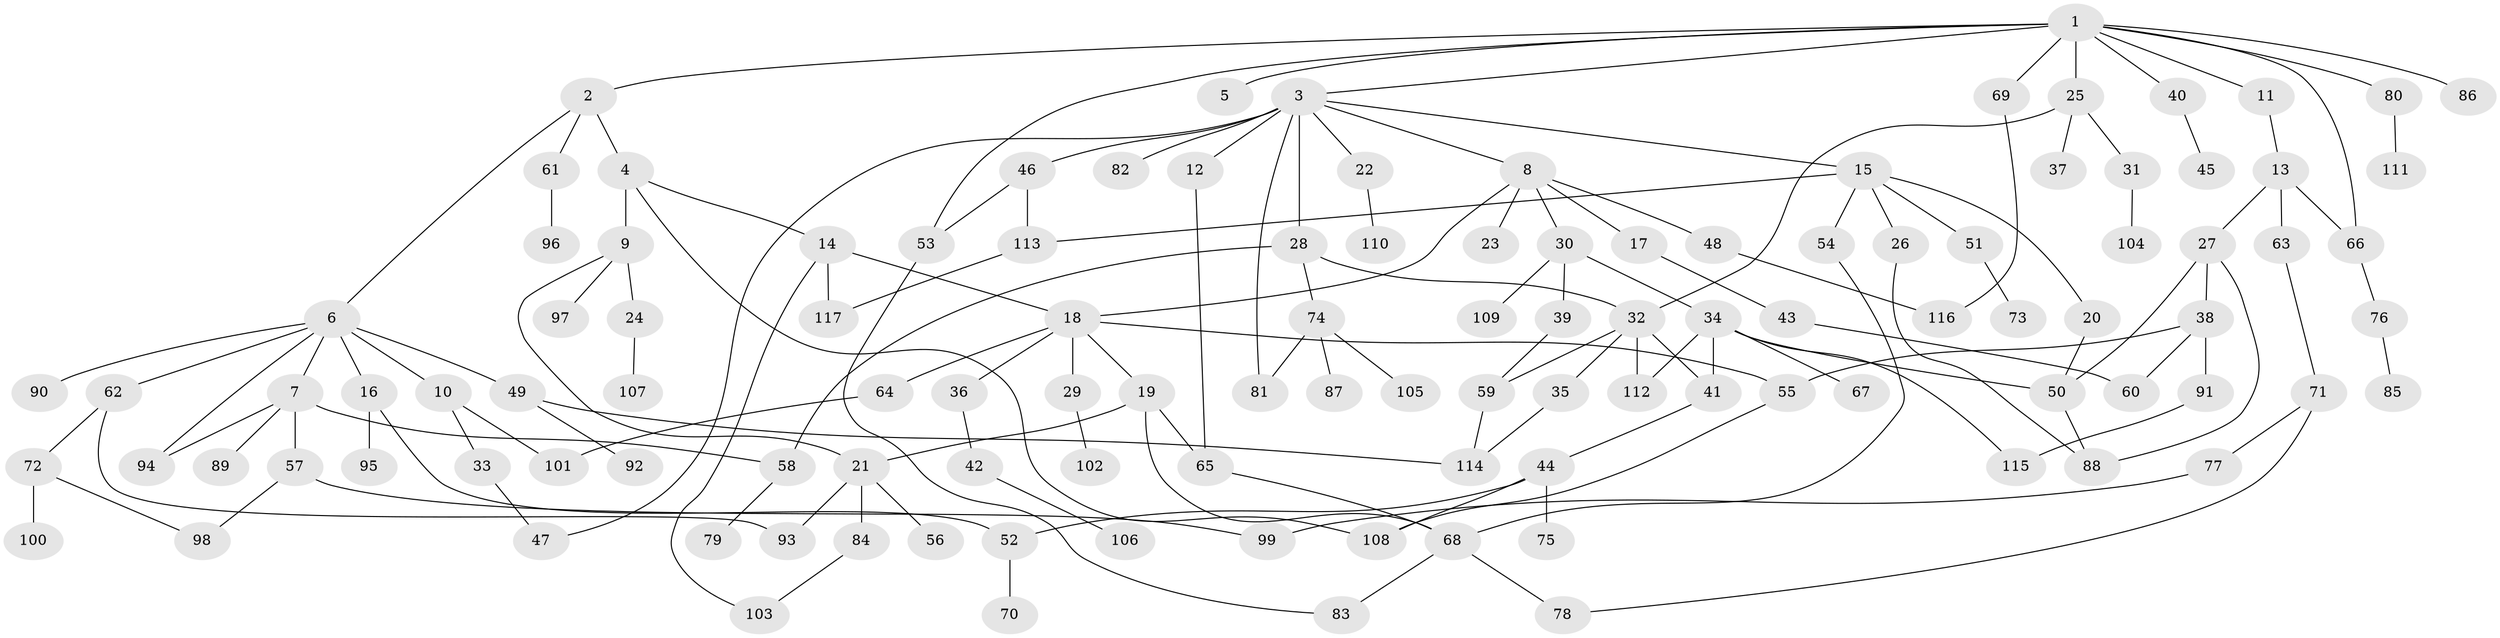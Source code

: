 // Generated by graph-tools (version 1.1) at 2025/01/03/09/25 03:01:09]
// undirected, 117 vertices, 153 edges
graph export_dot {
graph [start="1"]
  node [color=gray90,style=filled];
  1;
  2;
  3;
  4;
  5;
  6;
  7;
  8;
  9;
  10;
  11;
  12;
  13;
  14;
  15;
  16;
  17;
  18;
  19;
  20;
  21;
  22;
  23;
  24;
  25;
  26;
  27;
  28;
  29;
  30;
  31;
  32;
  33;
  34;
  35;
  36;
  37;
  38;
  39;
  40;
  41;
  42;
  43;
  44;
  45;
  46;
  47;
  48;
  49;
  50;
  51;
  52;
  53;
  54;
  55;
  56;
  57;
  58;
  59;
  60;
  61;
  62;
  63;
  64;
  65;
  66;
  67;
  68;
  69;
  70;
  71;
  72;
  73;
  74;
  75;
  76;
  77;
  78;
  79;
  80;
  81;
  82;
  83;
  84;
  85;
  86;
  87;
  88;
  89;
  90;
  91;
  92;
  93;
  94;
  95;
  96;
  97;
  98;
  99;
  100;
  101;
  102;
  103;
  104;
  105;
  106;
  107;
  108;
  109;
  110;
  111;
  112;
  113;
  114;
  115;
  116;
  117;
  1 -- 2;
  1 -- 3;
  1 -- 5;
  1 -- 11;
  1 -- 25;
  1 -- 40;
  1 -- 53;
  1 -- 69;
  1 -- 80;
  1 -- 86;
  1 -- 66;
  2 -- 4;
  2 -- 6;
  2 -- 61;
  3 -- 8;
  3 -- 12;
  3 -- 15;
  3 -- 22;
  3 -- 28;
  3 -- 46;
  3 -- 82;
  3 -- 81;
  3 -- 47;
  4 -- 9;
  4 -- 14;
  4 -- 108;
  6 -- 7;
  6 -- 10;
  6 -- 16;
  6 -- 49;
  6 -- 62;
  6 -- 90;
  6 -- 94;
  7 -- 57;
  7 -- 89;
  7 -- 94;
  7 -- 58;
  8 -- 17;
  8 -- 18;
  8 -- 23;
  8 -- 30;
  8 -- 48;
  9 -- 21;
  9 -- 24;
  9 -- 97;
  10 -- 33;
  10 -- 101;
  11 -- 13;
  12 -- 65;
  13 -- 27;
  13 -- 63;
  13 -- 66;
  14 -- 103;
  14 -- 117;
  14 -- 18;
  15 -- 20;
  15 -- 26;
  15 -- 51;
  15 -- 54;
  15 -- 113;
  16 -- 52;
  16 -- 95;
  17 -- 43;
  18 -- 19;
  18 -- 29;
  18 -- 36;
  18 -- 55;
  18 -- 64;
  19 -- 21;
  19 -- 68;
  19 -- 65;
  20 -- 50;
  21 -- 56;
  21 -- 84;
  21 -- 93;
  22 -- 110;
  24 -- 107;
  25 -- 31;
  25 -- 32;
  25 -- 37;
  26 -- 88;
  27 -- 38;
  27 -- 88;
  27 -- 50;
  28 -- 58;
  28 -- 74;
  28 -- 32;
  29 -- 102;
  30 -- 34;
  30 -- 39;
  30 -- 109;
  31 -- 104;
  32 -- 35;
  32 -- 112;
  32 -- 59;
  32 -- 41;
  33 -- 47;
  34 -- 41;
  34 -- 50;
  34 -- 67;
  34 -- 112;
  34 -- 115;
  35 -- 114;
  36 -- 42;
  38 -- 60;
  38 -- 91;
  38 -- 55;
  39 -- 59;
  40 -- 45;
  41 -- 44;
  42 -- 106;
  43 -- 60;
  44 -- 75;
  44 -- 108;
  44 -- 52;
  46 -- 53;
  46 -- 113;
  48 -- 116;
  49 -- 92;
  49 -- 114;
  50 -- 88;
  51 -- 73;
  52 -- 70;
  53 -- 83;
  54 -- 68;
  55 -- 108;
  57 -- 99;
  57 -- 98;
  58 -- 79;
  59 -- 114;
  61 -- 96;
  62 -- 72;
  62 -- 93;
  63 -- 71;
  64 -- 101;
  65 -- 68;
  66 -- 76;
  68 -- 83;
  68 -- 78;
  69 -- 116;
  71 -- 77;
  71 -- 78;
  72 -- 98;
  72 -- 100;
  74 -- 81;
  74 -- 87;
  74 -- 105;
  76 -- 85;
  77 -- 99;
  80 -- 111;
  84 -- 103;
  91 -- 115;
  113 -- 117;
}
